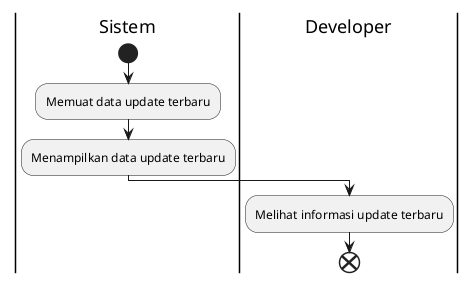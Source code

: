 @startuml latest update
|Sistem|
start
:Memuat data update terbaru;
:Menampilkan data update terbaru;
|Developer|
:Melihat informasi update terbaru;
end
@enduml